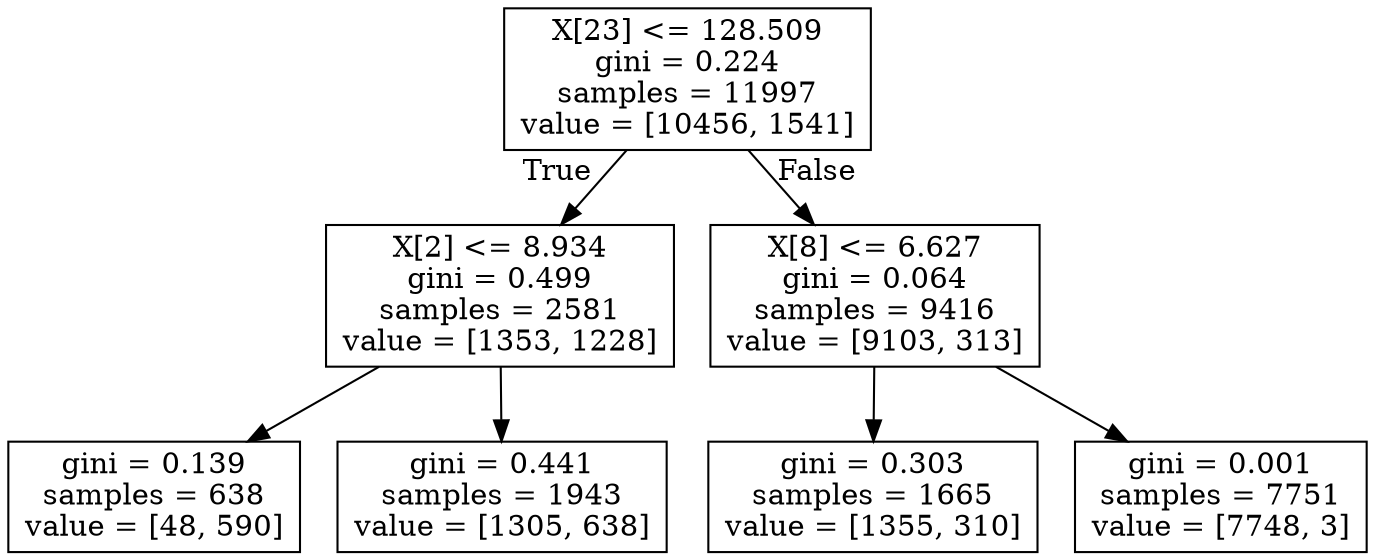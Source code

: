 digraph Tree {
node [shape=box] ;
0 [label="X[23] <= 128.509\ngini = 0.224\nsamples = 11997\nvalue = [10456, 1541]"] ;
1 [label="X[2] <= 8.934\ngini = 0.499\nsamples = 2581\nvalue = [1353, 1228]"] ;
0 -> 1 [labeldistance=2.5, labelangle=45, headlabel="True"] ;
2 [label="gini = 0.139\nsamples = 638\nvalue = [48, 590]"] ;
1 -> 2 ;
3 [label="gini = 0.441\nsamples = 1943\nvalue = [1305, 638]"] ;
1 -> 3 ;
4 [label="X[8] <= 6.627\ngini = 0.064\nsamples = 9416\nvalue = [9103, 313]"] ;
0 -> 4 [labeldistance=2.5, labelangle=-45, headlabel="False"] ;
5 [label="gini = 0.303\nsamples = 1665\nvalue = [1355, 310]"] ;
4 -> 5 ;
6 [label="gini = 0.001\nsamples = 7751\nvalue = [7748, 3]"] ;
4 -> 6 ;
}